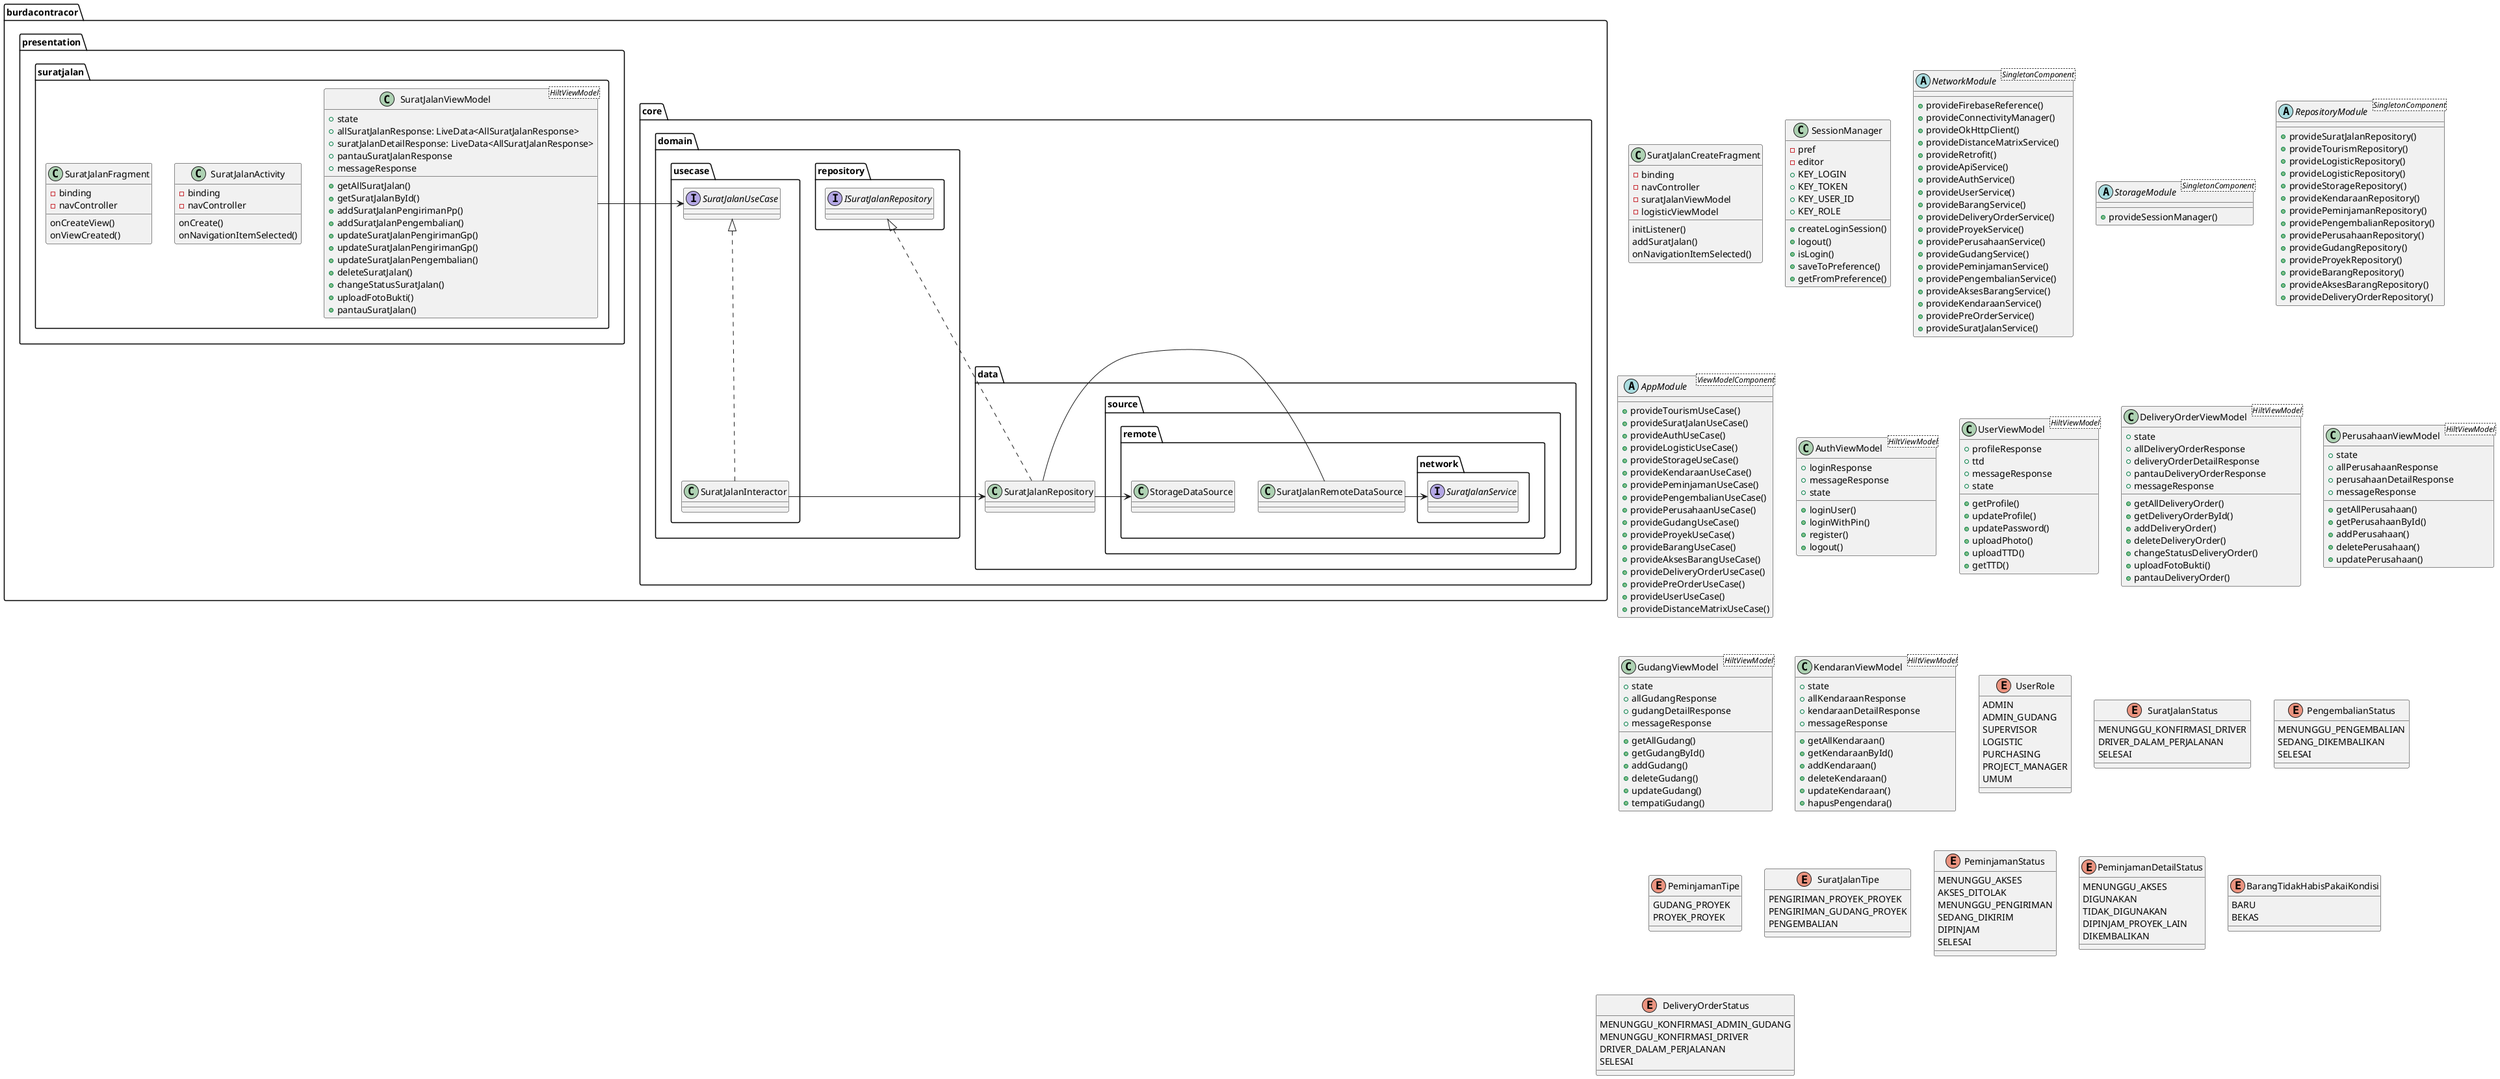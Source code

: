 @startuml
'https://plantuml.com/class-diagram

class burdacontracor.core.domain.usecase.SuratJalanInteractor implements burdacontracor.core.domain.usecase.SuratJalanUseCase
class burdacontracor.core.data.source.remote.SuratJalanRemoteDataSource
class burdacontracor.core.data.source.remote.SuratJalanRemoteDataSource
interface burdacontracor.core.domain.usecase.SuratJalanUseCase
interface burdacontracor.core.domain.repository.ISuratJalanRepository
interface burdacontracor.core.data.source.remote.network.SuratJalanService
class burdacontracor.core.data.SuratJalanRepository implements burdacontracor.core.domain.repository.ISuratJalanRepository
burdacontracor.core.data.SuratJalanRepository -u burdacontracor.core.data.source.remote.SuratJalanRemoteDataSource
burdacontracor.core.data.SuratJalanRepository -l> burdacontracor.core.data.source.remote.StorageDataSource
burdacontracor.core.domain.usecase.SuratJalanInteractor -> burdacontracor.core.data.SuratJalanRepository
burdacontracor.presentation.suratjalan.SuratJalanViewModel -l> burdacontracor.core.domain.usecase.SuratJalanUseCase
burdacontracor.core.data.source.remote.SuratJalanRemoteDataSource -l> burdacontracor.core.data.source.remote.network.SuratJalanService
class burdacontracor.presentation.suratjalan.SuratJalanViewModel<HiltViewModel> {
    +state
    +allSuratJalanResponse: LiveData<AllSuratJalanResponse>
    +suratJalanDetailResponse: LiveData<AllSuratJalanResponse>
    +pantauSuratJalanResponse
    +messageResponse
    +getAllSuratJalan()
    +getSuratJalanById()
    +addSuratJalanPengirimanPp()
    +addSuratJalanPengembalian()
    +updateSuratJalanPengirimanGp()
    +updateSuratJalanPengirimanGp()
    +updateSuratJalanPengembalian()
    +deleteSuratJalan()
    +changeStatusSuratJalan()
    +uploadFotoBukti()
    +pantauSuratJalan()
}
class burdacontracor.presentation.suratjalan.SuratJalanActivity{
    -binding
    -navController
    onCreate()
    onNavigationItemSelected()
}
class burdacontracor.presentation.suratjalan.SuratJalanFragment{
    -binding
    -navController
    onCreateView()
    onViewCreated()

}
class SuratJalanCreateFragment{
    -binding
    -navController
    -suratJalanViewModel
    -logisticViewModel
    initListener()
    addSuratJalan()
    onNavigationItemSelected()
}

class SessionManager {
    -pref
    -editor
    +KEY_LOGIN
    +KEY_TOKEN
    +KEY_USER_ID
    +KEY_ROLE
    +createLoginSession()
    +logout()
    +isLogin()
    +saveToPreference()
    +getFromPreference()
}

abstract NetworkModule<SingletonComponent> {
    +provideFirebaseReference()
    +provideConnectivityManager()
    +provideOkHttpClient()
    +provideDistanceMatrixService()
    +provideRetrofit()
    +provideApiService()
    +provideAuthService()
    +provideUserService()
    +provideBarangService()
    +provideDeliveryOrderService()
    +provideProyekService()
    +providePerusahaanService()
    +provideGudangService()
    +providePeminjamanService()
    +providePengembalianService()
    +provideAksesBarangService()
    +provideKendaraanService()
    +providePreOrderService()
    +provideSuratJalanService()
}
abstract StorageModule<SingletonComponent> {
    +provideSessionManager()
}

abstract RepositoryModule<SingletonComponent> {
    +provideSuratJalanRepository()
    +provideTourismRepository()
    +provideLogisticRepository()
    +provideLogisticRepository()
    +provideStorageRepository()
    +provideKendaraanRepository()
    +providePeminjamanRepository()
    +providePengembalianRepository()
    +providePerusahaanRepository()
    +provideGudangRepository()
    +provideProyekRepository()
    +provideBarangRepository()
    +provideAksesBarangRepository()
    +provideDeliveryOrderRepository()
}
abstract AppModule<ViewModelComponent> {
    +provideTourismUseCase()
    +provideSuratJalanUseCase()
    +provideAuthUseCase()
    +provideLogisticUseCase()
    +provideStorageUseCase()
    +provideKendaraanUseCase()
    +providePeminjamanUseCase()
    +providePengembalianUseCase()
    +providePerusahaanUseCase()
    +provideGudangUseCase()
    +provideProyekUseCase()
    +provideBarangUseCase()
    +provideAksesBarangUseCase()
    +provideDeliveryOrderUseCase()
    +providePreOrderUseCase()
    +provideUserUseCase()
    +provideDistanceMatrixUseCase()
}

class AuthViewModel<HiltViewModel> {
    +loginResponse
    +messageResponse
    +state
    +loginUser()
    +loginWithPin()
    +register()
    +logout()
}

class UserViewModel<HiltViewModel>{
    +profileResponse
    +ttd
    +messageResponse
    +state
    +getProfile()
    +updateProfile()
    +updatePassword()
    +uploadPhoto()
    +uploadTTD()
    +getTTD()
}

class DeliveryOrderViewModel<HiltViewModel> {
    +state
    +allDeliveryOrderResponse
    +deliveryOrderDetailResponse
    +pantauDeliveryOrderResponse
    +messageResponse
    +getAllDeliveryOrder()
    +getDeliveryOrderById()
    +addDeliveryOrder()
    +deleteDeliveryOrder()
    +changeStatusDeliveryOrder()
    +uploadFotoBukti()
    +pantauDeliveryOrder()
}

class PerusahaanViewModel<HiltViewModel> {
    +state
    +allPerusahaanResponse
    +perusahaanDetailResponse
    +messageResponse
    +getAllPerusahaan()
    +getPerusahaanById()
    +addPerusahaan()
    +deletePerusahaan()
    +updatePerusahaan()
}

class GudangViewModel<HiltViewModel> {
    +state
    +allGudangResponse
    +gudangDetailResponse
    +messageResponse
    +getAllGudang()
    +getGudangById()
    +addGudang()
    +deleteGudang()
    +updateGudang()
    +tempatiGudang()
}

class KendaranViewModel<HiltViewModel> {
    +state
    +allKendaraanResponse
    +kendaraanDetailResponse
    +messageResponse
    +getAllKendaraan()
    +getKendaraanById()
    +addKendaraan()
    +deleteKendaraan()
    +updateKendaraan()
    +hapusPengendara()
}

enum UserRole {
ADMIN
ADMIN_GUDANG
SUPERVISOR
LOGISTIC
PURCHASING
PROJECT_MANAGER
UMUM
}

enum SuratJalanStatus {
    MENUNGGU_KONFIRMASI_DRIVER
    DRIVER_DALAM_PERJALANAN
    SELESAI
}

enum PengembalianStatus {
    MENUNGGU_PENGEMBALIAN
    SEDANG_DIKEMBALIKAN
    SELESAI
}
enum PeminjamanTipe {
    GUDANG_PROYEK
    PROYEK_PROYEK
}
enum SuratJalanTipe {
    PENGIRIMAN_PROYEK_PROYEK
    PENGIRIMAN_GUDANG_PROYEK
    PENGEMBALIAN
}
enum PeminjamanStatus {
    MENUNGGU_AKSES
    AKSES_DITOLAK
    MENUNGGU_PENGIRIMAN
    SEDANG_DIKIRIM
    DIPINJAM
    SELESAI
}

enum PeminjamanDetailStatus {
    MENUNGGU_AKSES
    DIGUNAKAN
    TIDAK_DIGUNAKAN
    DIPINJAM_PROYEK_LAIN
    DIKEMBALIKAN
}

enum BarangTidakHabisPakaiKondisi {
    BARU
    BEKAS
}

enum DeliveryOrderStatus {
    MENUNGGU_KONFIRMASI_ADMIN_GUDANG
    MENUNGGU_KONFIRMASI_DRIVER
    DRIVER_DALAM_PERJALANAN
    SELESAI
}

@enduml